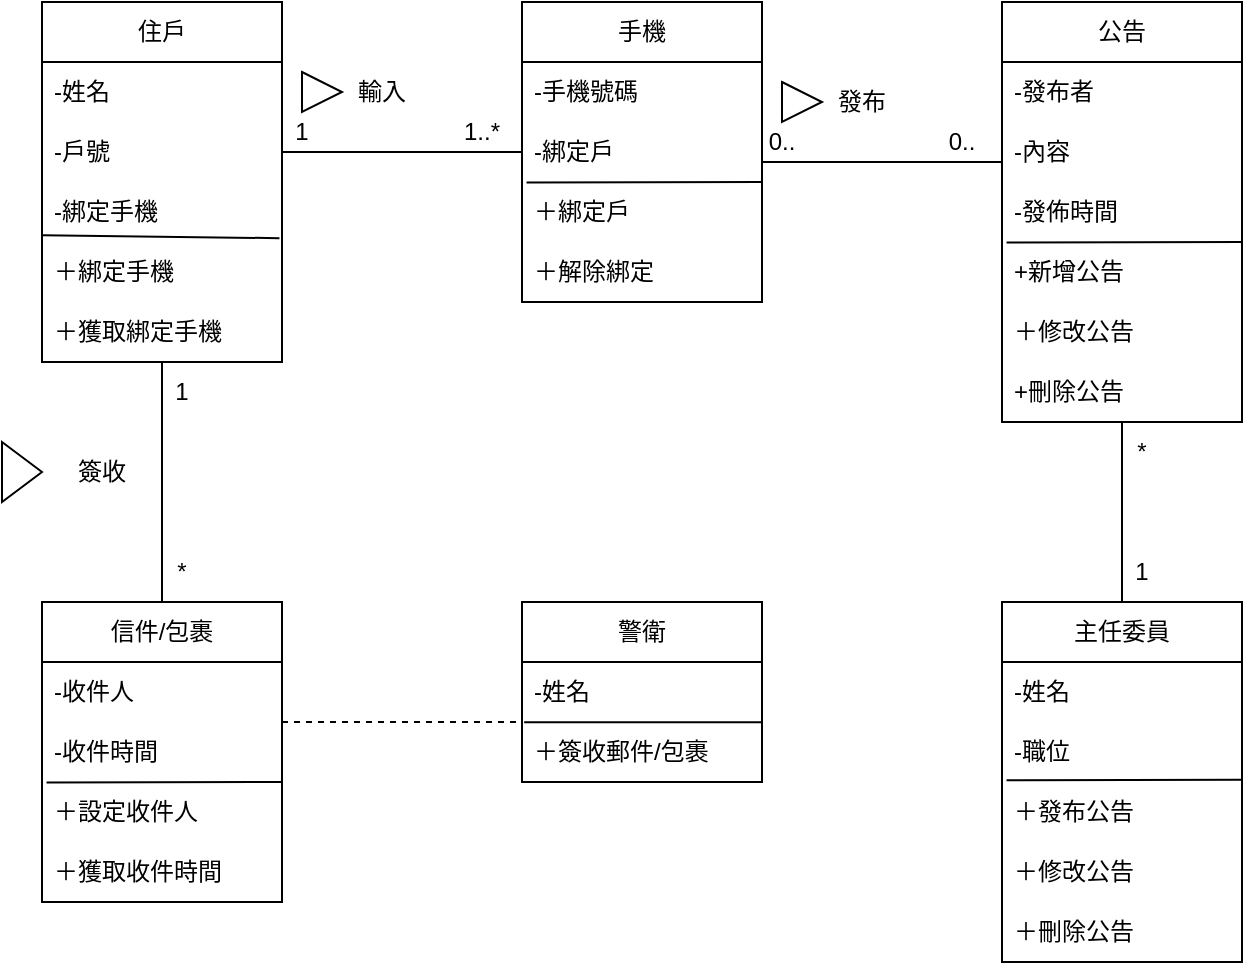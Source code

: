<mxfile>
    <diagram id="Qz_5oJFVS0WdAD9Li9E0" name="初步類別圖">
        <mxGraphModel dx="544" dy="635" grid="1" gridSize="10" guides="1" tooltips="1" connect="1" arrows="1" fold="1" page="1" pageScale="1" pageWidth="1654" pageHeight="2336" math="0" shadow="0">
            <root>
                <mxCell id="0"/>
                <mxCell id="1" parent="0"/>
                <mxCell id="2" value="住戶" style="swimlane;fontStyle=0;childLayout=stackLayout;horizontal=1;startSize=30;horizontalStack=0;resizeParent=1;resizeParentMax=0;resizeLast=0;collapsible=1;marginBottom=0;whiteSpace=wrap;html=1;" vertex="1" parent="1">
                    <mxGeometry x="400" y="400" width="120" height="180" as="geometry">
                        <mxRectangle x="400" y="400" width="60" height="30" as="alternateBounds"/>
                    </mxGeometry>
                </mxCell>
                <mxCell id="3" value="-姓名" style="text;strokeColor=none;fillColor=none;align=left;verticalAlign=middle;spacingLeft=4;spacingRight=4;overflow=hidden;points=[[0,0.5],[1,0.5]];portConstraint=eastwest;rotatable=0;whiteSpace=wrap;html=1;" vertex="1" parent="2">
                    <mxGeometry y="30" width="120" height="30" as="geometry"/>
                </mxCell>
                <mxCell id="4" value="-戶號" style="text;strokeColor=none;fillColor=none;align=left;verticalAlign=middle;spacingLeft=4;spacingRight=4;overflow=hidden;points=[[0,0.5],[1,0.5]];portConstraint=eastwest;rotatable=0;whiteSpace=wrap;html=1;" vertex="1" parent="2">
                    <mxGeometry y="60" width="120" height="30" as="geometry"/>
                </mxCell>
                <mxCell id="5" value="-綁定手機" style="text;strokeColor=none;fillColor=none;align=left;verticalAlign=middle;spacingLeft=4;spacingRight=4;overflow=hidden;points=[[0,0.5],[1,0.5]];portConstraint=eastwest;rotatable=0;whiteSpace=wrap;html=1;" vertex="1" parent="2">
                    <mxGeometry y="90" width="120" height="30" as="geometry"/>
                </mxCell>
                <mxCell id="9" value="＋綁定手機" style="text;strokeColor=none;fillColor=none;align=left;verticalAlign=middle;spacingLeft=4;spacingRight=4;overflow=hidden;points=[[0,0.5],[1,0.5]];portConstraint=eastwest;rotatable=0;whiteSpace=wrap;html=1;" vertex="1" parent="2">
                    <mxGeometry y="120" width="120" height="30" as="geometry"/>
                </mxCell>
                <mxCell id="10" value="＋獲取綁定手機" style="text;strokeColor=none;fillColor=none;align=left;verticalAlign=middle;spacingLeft=4;spacingRight=4;overflow=hidden;points=[[0,0.5],[1,0.5]];portConstraint=eastwest;rotatable=0;whiteSpace=wrap;html=1;" vertex="1" parent="2">
                    <mxGeometry y="150" width="120" height="30" as="geometry"/>
                </mxCell>
                <mxCell id="12" value="" style="endArrow=none;html=1;exitX=0.018;exitY=-0.111;exitDx=0;exitDy=0;exitPerimeter=0;entryX=1.006;entryY=0.936;entryDx=0;entryDy=0;entryPerimeter=0;" edge="1" parent="2">
                    <mxGeometry width="50" height="50" relative="1" as="geometry">
                        <mxPoint x="0.16" y="116.67" as="sourcePoint"/>
                        <mxPoint x="118.72" y="118.08" as="targetPoint"/>
                    </mxGeometry>
                </mxCell>
                <mxCell id="13" value="手機" style="swimlane;fontStyle=0;childLayout=stackLayout;horizontal=1;startSize=30;horizontalStack=0;resizeParent=1;resizeParentMax=0;resizeLast=0;collapsible=1;marginBottom=0;whiteSpace=wrap;html=1;" vertex="1" parent="1">
                    <mxGeometry x="640" y="400" width="120" height="150" as="geometry">
                        <mxRectangle x="400" y="400" width="60" height="30" as="alternateBounds"/>
                    </mxGeometry>
                </mxCell>
                <mxCell id="14" value="-手機號碼" style="text;strokeColor=none;fillColor=none;align=left;verticalAlign=middle;spacingLeft=4;spacingRight=4;overflow=hidden;points=[[0,0.5],[1,0.5]];portConstraint=eastwest;rotatable=0;whiteSpace=wrap;html=1;" vertex="1" parent="13">
                    <mxGeometry y="30" width="120" height="30" as="geometry"/>
                </mxCell>
                <mxCell id="17" value="-綁定戶" style="text;strokeColor=none;fillColor=none;align=left;verticalAlign=middle;spacingLeft=4;spacingRight=4;overflow=hidden;points=[[0,0.5],[1,0.5]];portConstraint=eastwest;rotatable=0;whiteSpace=wrap;html=1;" vertex="1" parent="13">
                    <mxGeometry y="60" width="120" height="30" as="geometry"/>
                </mxCell>
                <mxCell id="16" value="＋綁定戶" style="text;strokeColor=none;fillColor=none;align=left;verticalAlign=middle;spacingLeft=4;spacingRight=4;overflow=hidden;points=[[0,0.5],[1,0.5]];portConstraint=eastwest;rotatable=0;whiteSpace=wrap;html=1;" vertex="1" parent="13">
                    <mxGeometry y="90" width="120" height="30" as="geometry"/>
                </mxCell>
                <mxCell id="18" value="＋解除綁定" style="text;strokeColor=none;fillColor=none;align=left;verticalAlign=middle;spacingLeft=4;spacingRight=4;overflow=hidden;points=[[0,0.5],[1,0.5]];portConstraint=eastwest;rotatable=0;whiteSpace=wrap;html=1;" vertex="1" parent="13">
                    <mxGeometry y="120" width="120" height="30" as="geometry"/>
                </mxCell>
                <mxCell id="20" value="" style="endArrow=none;html=1;exitX=0.019;exitY=0.008;exitDx=0;exitDy=0;exitPerimeter=0;" edge="1" parent="13" source="16">
                    <mxGeometry width="50" height="50" relative="1" as="geometry">
                        <mxPoint x="-10" y="140" as="sourcePoint"/>
                        <mxPoint x="120" y="90" as="targetPoint"/>
                    </mxGeometry>
                </mxCell>
                <mxCell id="23" value="" style="endArrow=none;html=1;exitX=1;exitY=0.5;exitDx=0;exitDy=0;entryX=0;entryY=0.5;entryDx=0;entryDy=0;" edge="1" parent="1" source="4" target="17">
                    <mxGeometry width="50" height="50" relative="1" as="geometry">
                        <mxPoint x="580" y="490" as="sourcePoint"/>
                        <mxPoint x="630" y="440" as="targetPoint"/>
                    </mxGeometry>
                </mxCell>
                <mxCell id="24" value="輸入" style="text;html=1;strokeColor=none;fillColor=none;align=center;verticalAlign=middle;whiteSpace=wrap;rounded=0;" vertex="1" parent="1">
                    <mxGeometry x="540" y="430" width="60" height="30" as="geometry"/>
                </mxCell>
                <mxCell id="25" value="" style="triangle;whiteSpace=wrap;html=1;" vertex="1" parent="1">
                    <mxGeometry x="530" y="435" width="20" height="20" as="geometry"/>
                </mxCell>
                <mxCell id="26" value="1" style="text;html=1;strokeColor=none;fillColor=none;align=center;verticalAlign=middle;whiteSpace=wrap;rounded=0;" vertex="1" parent="1">
                    <mxGeometry x="500" y="450" width="60" height="30" as="geometry"/>
                </mxCell>
                <mxCell id="27" value="1..*" style="text;html=1;strokeColor=none;fillColor=none;align=center;verticalAlign=middle;whiteSpace=wrap;rounded=0;" vertex="1" parent="1">
                    <mxGeometry x="590" y="450" width="60" height="30" as="geometry"/>
                </mxCell>
                <mxCell id="29" value="公告" style="swimlane;fontStyle=0;childLayout=stackLayout;horizontal=1;startSize=30;horizontalStack=0;resizeParent=1;resizeParentMax=0;resizeLast=0;collapsible=1;marginBottom=0;whiteSpace=wrap;html=1;" vertex="1" parent="1">
                    <mxGeometry x="880" y="400" width="120" height="210" as="geometry">
                        <mxRectangle x="400" y="400" width="60" height="30" as="alternateBounds"/>
                    </mxGeometry>
                </mxCell>
                <mxCell id="30" value="-發布者" style="text;strokeColor=none;fillColor=none;align=left;verticalAlign=middle;spacingLeft=4;spacingRight=4;overflow=hidden;points=[[0,0.5],[1,0.5]];portConstraint=eastwest;rotatable=0;whiteSpace=wrap;html=1;" vertex="1" parent="29">
                    <mxGeometry y="30" width="120" height="30" as="geometry"/>
                </mxCell>
                <mxCell id="31" value="-內容" style="text;strokeColor=none;fillColor=none;align=left;verticalAlign=middle;spacingLeft=4;spacingRight=4;overflow=hidden;points=[[0,0.5],[1,0.5]];portConstraint=eastwest;rotatable=0;whiteSpace=wrap;html=1;" vertex="1" parent="29">
                    <mxGeometry y="60" width="120" height="30" as="geometry"/>
                </mxCell>
                <mxCell id="32" value="-發佈時間" style="text;strokeColor=none;fillColor=none;align=left;verticalAlign=middle;spacingLeft=4;spacingRight=4;overflow=hidden;points=[[0,0.5],[1,0.5]];portConstraint=eastwest;rotatable=0;whiteSpace=wrap;html=1;" vertex="1" parent="29">
                    <mxGeometry y="90" width="120" height="30" as="geometry"/>
                </mxCell>
                <mxCell id="67" value="" style="endArrow=none;html=1;exitX=0.019;exitY=0.008;exitDx=0;exitDy=0;exitPerimeter=0;" edge="1" parent="29">
                    <mxGeometry width="50" height="50" relative="1" as="geometry">
                        <mxPoint x="2.28" y="120.24" as="sourcePoint"/>
                        <mxPoint x="120.0" y="120" as="targetPoint"/>
                    </mxGeometry>
                </mxCell>
                <mxCell id="33" value="+新增公告" style="text;strokeColor=none;fillColor=none;align=left;verticalAlign=middle;spacingLeft=4;spacingRight=4;overflow=hidden;points=[[0,0.5],[1,0.5]];portConstraint=eastwest;rotatable=0;whiteSpace=wrap;html=1;" vertex="1" parent="29">
                    <mxGeometry y="120" width="120" height="30" as="geometry"/>
                </mxCell>
                <mxCell id="39" value="＋修改公告" style="text;strokeColor=none;fillColor=none;align=left;verticalAlign=middle;spacingLeft=4;spacingRight=4;overflow=hidden;points=[[0,0.5],[1,0.5]];portConstraint=eastwest;rotatable=0;whiteSpace=wrap;html=1;" vertex="1" parent="29">
                    <mxGeometry y="150" width="120" height="30" as="geometry"/>
                </mxCell>
                <mxCell id="40" value="+刪除公告" style="text;strokeColor=none;fillColor=none;align=left;verticalAlign=middle;spacingLeft=4;spacingRight=4;overflow=hidden;points=[[0,0.5],[1,0.5]];portConstraint=eastwest;rotatable=0;whiteSpace=wrap;html=1;" vertex="1" parent="29">
                    <mxGeometry y="180" width="120" height="30" as="geometry"/>
                </mxCell>
                <mxCell id="42" value="" style="endArrow=none;html=1;exitX=1;exitY=0.5;exitDx=0;exitDy=0;entryX=0;entryY=0.5;entryDx=0;entryDy=0;" edge="1" parent="1">
                    <mxGeometry width="50" height="50" relative="1" as="geometry">
                        <mxPoint x="760" y="480" as="sourcePoint"/>
                        <mxPoint x="880" y="480" as="targetPoint"/>
                    </mxGeometry>
                </mxCell>
                <mxCell id="43" value="發布" style="text;html=1;strokeColor=none;fillColor=none;align=center;verticalAlign=middle;whiteSpace=wrap;rounded=0;" vertex="1" parent="1">
                    <mxGeometry x="780" y="435" width="60" height="30" as="geometry"/>
                </mxCell>
                <mxCell id="44" value="" style="triangle;whiteSpace=wrap;html=1;" vertex="1" parent="1">
                    <mxGeometry x="770" y="440" width="20" height="20" as="geometry"/>
                </mxCell>
                <mxCell id="45" value="0.." style="text;html=1;strokeColor=none;fillColor=none;align=center;verticalAlign=middle;whiteSpace=wrap;rounded=0;" vertex="1" parent="1">
                    <mxGeometry x="740" y="455" width="60" height="30" as="geometry"/>
                </mxCell>
                <mxCell id="46" value="0.." style="text;html=1;strokeColor=none;fillColor=none;align=center;verticalAlign=middle;whiteSpace=wrap;rounded=0;" vertex="1" parent="1">
                    <mxGeometry x="830" y="455" width="60" height="30" as="geometry"/>
                </mxCell>
                <mxCell id="47" value="信件/包裹" style="swimlane;fontStyle=0;childLayout=stackLayout;horizontal=1;startSize=30;horizontalStack=0;resizeParent=1;resizeParentMax=0;resizeLast=0;collapsible=1;marginBottom=0;whiteSpace=wrap;html=1;" vertex="1" parent="1">
                    <mxGeometry x="400" y="700" width="120" height="150" as="geometry">
                        <mxRectangle x="400" y="400" width="60" height="30" as="alternateBounds"/>
                    </mxGeometry>
                </mxCell>
                <mxCell id="48" value="-收件人" style="text;strokeColor=none;fillColor=none;align=left;verticalAlign=middle;spacingLeft=4;spacingRight=4;overflow=hidden;points=[[0,0.5],[1,0.5]];portConstraint=eastwest;rotatable=0;whiteSpace=wrap;html=1;" vertex="1" parent="47">
                    <mxGeometry y="30" width="120" height="30" as="geometry"/>
                </mxCell>
                <mxCell id="49" value="-收件時間" style="text;strokeColor=none;fillColor=none;align=left;verticalAlign=middle;spacingLeft=4;spacingRight=4;overflow=hidden;points=[[0,0.5],[1,0.5]];portConstraint=eastwest;rotatable=0;whiteSpace=wrap;html=1;" vertex="1" parent="47">
                    <mxGeometry y="60" width="120" height="30" as="geometry"/>
                </mxCell>
                <mxCell id="50" value="＋設定收件人" style="text;strokeColor=none;fillColor=none;align=left;verticalAlign=middle;spacingLeft=4;spacingRight=4;overflow=hidden;points=[[0,0.5],[1,0.5]];portConstraint=eastwest;rotatable=0;whiteSpace=wrap;html=1;" vertex="1" parent="47">
                    <mxGeometry y="90" width="120" height="30" as="geometry"/>
                </mxCell>
                <mxCell id="51" value="＋獲取收件時間" style="text;strokeColor=none;fillColor=none;align=left;verticalAlign=middle;spacingLeft=4;spacingRight=4;overflow=hidden;points=[[0,0.5],[1,0.5]];portConstraint=eastwest;rotatable=0;whiteSpace=wrap;html=1;" vertex="1" parent="47">
                    <mxGeometry y="120" width="120" height="30" as="geometry"/>
                </mxCell>
                <mxCell id="52" value="" style="endArrow=none;html=1;exitX=0.019;exitY=0.008;exitDx=0;exitDy=0;exitPerimeter=0;" edge="1" parent="47" source="50">
                    <mxGeometry width="50" height="50" relative="1" as="geometry">
                        <mxPoint x="-10" y="140" as="sourcePoint"/>
                        <mxPoint x="120" y="90" as="targetPoint"/>
                    </mxGeometry>
                </mxCell>
                <mxCell id="53" value="" style="endArrow=none;html=1;exitX=0.5;exitY=0;exitDx=0;exitDy=0;" edge="1" parent="1" source="47">
                    <mxGeometry width="50" height="50" relative="1" as="geometry">
                        <mxPoint x="540" y="690" as="sourcePoint"/>
                        <mxPoint x="460" y="580" as="targetPoint"/>
                    </mxGeometry>
                </mxCell>
                <mxCell id="54" value="" style="triangle;whiteSpace=wrap;html=1;" vertex="1" parent="1">
                    <mxGeometry x="380" y="620" width="20" height="30" as="geometry"/>
                </mxCell>
                <mxCell id="55" value="簽收" style="text;html=1;strokeColor=none;fillColor=none;align=center;verticalAlign=middle;whiteSpace=wrap;rounded=0;" vertex="1" parent="1">
                    <mxGeometry x="400" y="620" width="60" height="30" as="geometry"/>
                </mxCell>
                <mxCell id="56" value="1" style="text;html=1;strokeColor=none;fillColor=none;align=center;verticalAlign=middle;whiteSpace=wrap;rounded=0;" vertex="1" parent="1">
                    <mxGeometry x="440" y="580" width="60" height="30" as="geometry"/>
                </mxCell>
                <mxCell id="57" value="*" style="text;html=1;strokeColor=none;fillColor=none;align=center;verticalAlign=middle;whiteSpace=wrap;rounded=0;" vertex="1" parent="1">
                    <mxGeometry x="440" y="670" width="60" height="30" as="geometry"/>
                </mxCell>
                <mxCell id="58" value="警衛" style="swimlane;fontStyle=0;childLayout=stackLayout;horizontal=1;startSize=30;horizontalStack=0;resizeParent=1;resizeParentMax=0;resizeLast=0;collapsible=1;marginBottom=0;whiteSpace=wrap;html=1;" vertex="1" parent="1">
                    <mxGeometry x="640" y="700" width="120" height="90" as="geometry">
                        <mxRectangle x="400" y="400" width="60" height="30" as="alternateBounds"/>
                    </mxGeometry>
                </mxCell>
                <mxCell id="60" value="-姓名" style="text;strokeColor=none;fillColor=none;align=left;verticalAlign=middle;spacingLeft=4;spacingRight=4;overflow=hidden;points=[[0,0.5],[1,0.5]];portConstraint=eastwest;rotatable=0;whiteSpace=wrap;html=1;" vertex="1" parent="58">
                    <mxGeometry y="30" width="120" height="30" as="geometry"/>
                </mxCell>
                <mxCell id="62" value="＋簽收郵件/包裹" style="text;strokeColor=none;fillColor=none;align=left;verticalAlign=middle;spacingLeft=4;spacingRight=4;overflow=hidden;points=[[0,0.5],[1,0.5]];portConstraint=eastwest;rotatable=0;whiteSpace=wrap;html=1;" vertex="1" parent="58">
                    <mxGeometry y="60" width="120" height="30" as="geometry"/>
                </mxCell>
                <mxCell id="65" value="" style="endArrow=none;html=1;exitX=0.009;exitY=0.005;exitDx=0;exitDy=0;exitPerimeter=0;entryX=1;entryY=0.005;entryDx=0;entryDy=0;entryPerimeter=0;" edge="1" parent="58" source="62" target="62">
                    <mxGeometry width="50" height="50" relative="1" as="geometry">
                        <mxPoint x="-40" y="-10" as="sourcePoint"/>
                        <mxPoint x="10" y="-60" as="targetPoint"/>
                    </mxGeometry>
                </mxCell>
                <mxCell id="66" value="" style="endArrow=none;html=1;exitX=1;exitY=0.5;exitDx=0;exitDy=0;entryX=0;entryY=0.5;entryDx=0;entryDy=0;dashed=1;" edge="1" parent="1">
                    <mxGeometry width="50" height="50" relative="1" as="geometry">
                        <mxPoint x="520" y="760" as="sourcePoint"/>
                        <mxPoint x="640" y="760" as="targetPoint"/>
                    </mxGeometry>
                </mxCell>
                <mxCell id="68" value="主任委員" style="swimlane;fontStyle=0;childLayout=stackLayout;horizontal=1;startSize=30;horizontalStack=0;resizeParent=1;resizeParentMax=0;resizeLast=0;collapsible=1;marginBottom=0;whiteSpace=wrap;html=1;" vertex="1" parent="1">
                    <mxGeometry x="880" y="700" width="120" height="180" as="geometry">
                        <mxRectangle x="400" y="400" width="60" height="30" as="alternateBounds"/>
                    </mxGeometry>
                </mxCell>
                <mxCell id="78" value="-姓名" style="text;strokeColor=none;fillColor=none;align=left;verticalAlign=middle;spacingLeft=4;spacingRight=4;overflow=hidden;points=[[0,0.5],[1,0.5]];portConstraint=eastwest;rotatable=0;whiteSpace=wrap;html=1;" vertex="1" parent="68">
                    <mxGeometry y="30" width="120" height="30" as="geometry"/>
                </mxCell>
                <mxCell id="77" value="-職位" style="text;strokeColor=none;fillColor=none;align=left;verticalAlign=middle;spacingLeft=4;spacingRight=4;overflow=hidden;points=[[0,0.5],[1,0.5]];portConstraint=eastwest;rotatable=0;whiteSpace=wrap;html=1;" vertex="1" parent="68">
                    <mxGeometry y="60" width="120" height="30" as="geometry"/>
                </mxCell>
                <mxCell id="72" value="" style="endArrow=none;html=1;exitX=0.019;exitY=0.008;exitDx=0;exitDy=0;exitPerimeter=0;" edge="1" parent="68">
                    <mxGeometry width="50" height="50" relative="1" as="geometry">
                        <mxPoint x="2.28" y="89.13" as="sourcePoint"/>
                        <mxPoint x="120.0" y="88.89" as="targetPoint"/>
                    </mxGeometry>
                </mxCell>
                <mxCell id="76" value="＋發布公告" style="text;strokeColor=none;fillColor=none;align=left;verticalAlign=middle;spacingLeft=4;spacingRight=4;overflow=hidden;points=[[0,0.5],[1,0.5]];portConstraint=eastwest;rotatable=0;whiteSpace=wrap;html=1;" vertex="1" parent="68">
                    <mxGeometry y="90" width="120" height="30" as="geometry"/>
                </mxCell>
                <mxCell id="70" value="＋修改公告" style="text;strokeColor=none;fillColor=none;align=left;verticalAlign=middle;spacingLeft=4;spacingRight=4;overflow=hidden;points=[[0,0.5],[1,0.5]];portConstraint=eastwest;rotatable=0;whiteSpace=wrap;html=1;" vertex="1" parent="68">
                    <mxGeometry y="120" width="120" height="30" as="geometry"/>
                </mxCell>
                <mxCell id="71" value="＋刪除公告" style="text;strokeColor=none;fillColor=none;align=left;verticalAlign=middle;spacingLeft=4;spacingRight=4;overflow=hidden;points=[[0,0.5],[1,0.5]];portConstraint=eastwest;rotatable=0;whiteSpace=wrap;html=1;" vertex="1" parent="68">
                    <mxGeometry y="150" width="120" height="30" as="geometry"/>
                </mxCell>
                <mxCell id="74" value="&lt;br&gt;" style="text;strokeColor=none;fillColor=none;align=left;verticalAlign=middle;spacingLeft=4;spacingRight=4;overflow=hidden;points=[[0,0.5],[1,0.5]];portConstraint=eastwest;rotatable=0;whiteSpace=wrap;html=1;" vertex="1" parent="1">
                    <mxGeometry x="870" y="630" width="120" height="30" as="geometry"/>
                </mxCell>
                <mxCell id="79" value="" style="endArrow=none;html=1;exitX=0.5;exitY=0;exitDx=0;exitDy=0;" edge="1" parent="1" source="68">
                    <mxGeometry width="50" height="50" relative="1" as="geometry">
                        <mxPoint x="680" y="670" as="sourcePoint"/>
                        <mxPoint x="940" y="610" as="targetPoint"/>
                    </mxGeometry>
                </mxCell>
                <mxCell id="80" value="*" style="text;html=1;strokeColor=none;fillColor=none;align=center;verticalAlign=middle;whiteSpace=wrap;rounded=0;" vertex="1" parent="1">
                    <mxGeometry x="920" y="610" width="60" height="30" as="geometry"/>
                </mxCell>
                <mxCell id="81" value="1" style="text;html=1;strokeColor=none;fillColor=none;align=center;verticalAlign=middle;whiteSpace=wrap;rounded=0;" vertex="1" parent="1">
                    <mxGeometry x="920" y="670" width="60" height="30" as="geometry"/>
                </mxCell>
            </root>
        </mxGraphModel>
    </diagram>
    <diagram id="8FB5E6BQfM_fbbKBwTg2" name="循序圖1">
        <mxGraphModel dx="460" dy="537" grid="1" gridSize="10" guides="1" tooltips="1" connect="1" arrows="1" fold="1" page="1" pageScale="1" pageWidth="1654" pageHeight="2336" math="0" shadow="0">
            <root>
                <mxCell id="0"/>
                <mxCell id="1" parent="0"/>
                <mxCell id="q6ocJ7i_6CzLC3TiOSsY-1" value="Resident" style="shape=umlActor;verticalLabelPosition=bottom;verticalAlign=top;html=1;outlineConnect=0;" vertex="1" parent="1">
                    <mxGeometry x="210" y="120" width="30" height="60" as="geometry"/>
                </mxCell>
                <mxCell id="q6ocJ7i_6CzLC3TiOSsY-9" style="edgeStyle=none;html=1;exitX=0;exitY=0.75;exitDx=0;exitDy=0;dashed=1;dashPattern=8 8;" edge="1" parent="1" source="q6ocJ7i_6CzLC3TiOSsY-6">
                    <mxGeometry relative="1" as="geometry">
                        <mxPoint x="220" y="320" as="targetPoint"/>
                    </mxGeometry>
                </mxCell>
                <mxCell id="q6ocJ7i_6CzLC3TiOSsY-2" value="APP" style="rounded=0;whiteSpace=wrap;html=1;fillColor=#1ba1e2;fontColor=#ffffff;strokeColor=#006EAF;" vertex="1" parent="1">
                    <mxGeometry x="380" y="170" width="70" height="30" as="geometry"/>
                </mxCell>
                <mxCell id="q6ocJ7i_6CzLC3TiOSsY-3" value="" style="endArrow=none;dashed=1;html=1;" edge="1" parent="1">
                    <mxGeometry width="50" height="50" relative="1" as="geometry">
                        <mxPoint x="220" y="410" as="sourcePoint"/>
                        <mxPoint x="220" y="200" as="targetPoint"/>
                    </mxGeometry>
                </mxCell>
                <mxCell id="q6ocJ7i_6CzLC3TiOSsY-4" value="" style="endArrow=none;dashed=1;html=1;startArrow=none;" edge="1" parent="1" source="q6ocJ7i_6CzLC3TiOSsY-6">
                    <mxGeometry width="50" height="50" relative="1" as="geometry">
                        <mxPoint x="420" y="410.0" as="sourcePoint"/>
                        <mxPoint x="420" y="200" as="targetPoint"/>
                    </mxGeometry>
                </mxCell>
                <mxCell id="q6ocJ7i_6CzLC3TiOSsY-5" value="" style="endArrow=classic;html=1;" edge="1" parent="1">
                    <mxGeometry width="50" height="50" relative="1" as="geometry">
                        <mxPoint x="220" y="280" as="sourcePoint"/>
                        <mxPoint x="400" y="280" as="targetPoint"/>
                    </mxGeometry>
                </mxCell>
                <mxCell id="q6ocJ7i_6CzLC3TiOSsY-7" value="" style="endArrow=none;dashed=1;html=1;" edge="1" parent="1" target="q6ocJ7i_6CzLC3TiOSsY-6">
                    <mxGeometry width="50" height="50" relative="1" as="geometry">
                        <mxPoint x="420" y="410.0" as="sourcePoint"/>
                        <mxPoint x="420" y="200" as="targetPoint"/>
                    </mxGeometry>
                </mxCell>
                <mxCell id="q6ocJ7i_6CzLC3TiOSsY-6" value="" style="rounded=0;whiteSpace=wrap;html=1;fillColor=#1ba1e2;fontColor=#ffffff;strokeColor=#006EAF;" vertex="1" parent="1">
                    <mxGeometry x="400" y="260" width="40" height="80" as="geometry"/>
                </mxCell>
                <mxCell id="q6ocJ7i_6CzLC3TiOSsY-10" value="getMailPackgeInfo()" style="text;html=1;strokeColor=none;fillColor=none;align=center;verticalAlign=middle;whiteSpace=wrap;rounded=0;" vertex="1" parent="1">
                    <mxGeometry x="290" y="250" width="60" height="30" as="geometry"/>
                </mxCell>
                <mxCell id="q6ocJ7i_6CzLC3TiOSsY-11" value="View information" style="text;html=1;strokeColor=none;fillColor=none;align=center;verticalAlign=middle;whiteSpace=wrap;rounded=0;" vertex="1" parent="1">
                    <mxGeometry x="235" y="290" width="170" height="30" as="geometry"/>
                </mxCell>
            </root>
        </mxGraphModel>
    </diagram>
    <diagram id="PTsLcOHP2jt0m2Q2iaWP" name="循序圖2">
        <mxGraphModel dx="332" dy="388" grid="1" gridSize="10" guides="1" tooltips="1" connect="1" arrows="1" fold="1" page="1" pageScale="1" pageWidth="1654" pageHeight="2336" math="0" shadow="0">
            <root>
                <mxCell id="0"/>
                <mxCell id="1" parent="0"/>
                <mxCell id="6A_HtTyfYsHpV4q5h0QC-1" value="Resident" style="shape=umlActor;verticalLabelPosition=bottom;verticalAlign=top;html=1;outlineConnect=0;" vertex="1" parent="1">
                    <mxGeometry x="210" y="120" width="30" height="60" as="geometry"/>
                </mxCell>
                <mxCell id="6A_HtTyfYsHpV4q5h0QC-2" style="edgeStyle=none;html=1;exitX=0;exitY=0.75;exitDx=0;exitDy=0;dashed=1;dashPattern=8 8;" edge="1" parent="1" source="6A_HtTyfYsHpV4q5h0QC-8">
                    <mxGeometry relative="1" as="geometry">
                        <mxPoint x="220" y="320.0" as="targetPoint"/>
                    </mxGeometry>
                </mxCell>
                <mxCell id="6A_HtTyfYsHpV4q5h0QC-3" value="APP" style="rounded=0;whiteSpace=wrap;html=1;fillColor=#1ba1e2;fontColor=#ffffff;strokeColor=#006EAF;" vertex="1" parent="1">
                    <mxGeometry x="380" y="170" width="70" height="30" as="geometry"/>
                </mxCell>
                <mxCell id="6A_HtTyfYsHpV4q5h0QC-4" value="" style="endArrow=none;dashed=1;html=1;" edge="1" parent="1">
                    <mxGeometry width="50" height="50" relative="1" as="geometry">
                        <mxPoint x="220" y="410.0" as="sourcePoint"/>
                        <mxPoint x="220" y="200" as="targetPoint"/>
                    </mxGeometry>
                </mxCell>
                <mxCell id="6A_HtTyfYsHpV4q5h0QC-5" value="" style="endArrow=none;dashed=1;html=1;startArrow=none;" edge="1" parent="1" source="6A_HtTyfYsHpV4q5h0QC-8">
                    <mxGeometry width="50" height="50" relative="1" as="geometry">
                        <mxPoint x="420" y="410.0" as="sourcePoint"/>
                        <mxPoint x="420" y="200" as="targetPoint"/>
                    </mxGeometry>
                </mxCell>
                <mxCell id="6A_HtTyfYsHpV4q5h0QC-6" value="" style="endArrow=classic;html=1;" edge="1" parent="1">
                    <mxGeometry width="50" height="50" relative="1" as="geometry">
                        <mxPoint x="220" y="280.0" as="sourcePoint"/>
                        <mxPoint x="400" y="280.0" as="targetPoint"/>
                    </mxGeometry>
                </mxCell>
                <mxCell id="6A_HtTyfYsHpV4q5h0QC-7" value="" style="endArrow=none;dashed=1;html=1;" edge="1" parent="1" target="6A_HtTyfYsHpV4q5h0QC-8">
                    <mxGeometry width="50" height="50" relative="1" as="geometry">
                        <mxPoint x="420" y="410.0" as="sourcePoint"/>
                        <mxPoint x="420" y="200" as="targetPoint"/>
                    </mxGeometry>
                </mxCell>
                <mxCell id="6A_HtTyfYsHpV4q5h0QC-8" value="" style="rounded=0;whiteSpace=wrap;html=1;fillColor=#1ba1e2;fontColor=#ffffff;strokeColor=#006EAF;" vertex="1" parent="1">
                    <mxGeometry x="400" y="260" width="40" height="80" as="geometry"/>
                </mxCell>
                <mxCell id="6A_HtTyfYsHpV4q5h0QC-9" value="updateUserProfile()" style="text;html=1;strokeColor=none;fillColor=none;align=center;verticalAlign=middle;whiteSpace=wrap;rounded=0;" vertex="1" parent="1">
                    <mxGeometry x="290" y="250" width="60" height="30" as="geometry"/>
                </mxCell>
                <mxCell id="6A_HtTyfYsHpV4q5h0QC-10" value="Confirm information" style="text;html=1;strokeColor=none;fillColor=none;align=center;verticalAlign=middle;whiteSpace=wrap;rounded=0;" vertex="1" parent="1">
                    <mxGeometry x="235" y="290" width="170" height="30" as="geometry"/>
                </mxCell>
            </root>
        </mxGraphModel>
    </diagram>
    <diagram id="yCNbFSz0MkMspnTVhDgp" name="循序圖3">
        <mxGraphModel dx="299" dy="349" grid="1" gridSize="10" guides="1" tooltips="1" connect="1" arrows="1" fold="1" page="1" pageScale="1" pageWidth="1654" pageHeight="2336" math="0" shadow="0">
            <root>
                <mxCell id="0"/>
                <mxCell id="1" parent="0"/>
                <mxCell id="gd2VrQ4xrNvQp4eNReec-1" value="Resident" style="shape=umlActor;verticalLabelPosition=bottom;verticalAlign=top;html=1;outlineConnect=0;" vertex="1" parent="1">
                    <mxGeometry x="210" y="120" width="30" height="60" as="geometry"/>
                </mxCell>
                <mxCell id="gd2VrQ4xrNvQp4eNReec-2" style="edgeStyle=none;html=1;exitX=0;exitY=0.75;exitDx=0;exitDy=0;dashed=1;dashPattern=8 8;" edge="1" parent="1" source="gd2VrQ4xrNvQp4eNReec-8">
                    <mxGeometry relative="1" as="geometry">
                        <mxPoint x="220" y="320.0" as="targetPoint"/>
                    </mxGeometry>
                </mxCell>
                <mxCell id="gd2VrQ4xrNvQp4eNReec-3" value="APP" style="rounded=0;whiteSpace=wrap;html=1;fillColor=#1ba1e2;fontColor=#ffffff;strokeColor=#006EAF;" vertex="1" parent="1">
                    <mxGeometry x="380" y="170" width="70" height="30" as="geometry"/>
                </mxCell>
                <mxCell id="gd2VrQ4xrNvQp4eNReec-4" value="" style="endArrow=none;dashed=1;html=1;" edge="1" parent="1">
                    <mxGeometry width="50" height="50" relative="1" as="geometry">
                        <mxPoint x="220" y="410.0" as="sourcePoint"/>
                        <mxPoint x="220" y="200" as="targetPoint"/>
                    </mxGeometry>
                </mxCell>
                <mxCell id="gd2VrQ4xrNvQp4eNReec-5" value="" style="endArrow=none;dashed=1;html=1;startArrow=none;" edge="1" parent="1" source="gd2VrQ4xrNvQp4eNReec-8">
                    <mxGeometry width="50" height="50" relative="1" as="geometry">
                        <mxPoint x="420" y="410.0" as="sourcePoint"/>
                        <mxPoint x="420" y="200" as="targetPoint"/>
                    </mxGeometry>
                </mxCell>
                <mxCell id="gd2VrQ4xrNvQp4eNReec-6" value="" style="endArrow=classic;html=1;" edge="1" parent="1">
                    <mxGeometry width="50" height="50" relative="1" as="geometry">
                        <mxPoint x="220" y="280.0" as="sourcePoint"/>
                        <mxPoint x="400" y="280.0" as="targetPoint"/>
                    </mxGeometry>
                </mxCell>
                <mxCell id="gd2VrQ4xrNvQp4eNReec-7" value="" style="endArrow=none;dashed=1;html=1;" edge="1" parent="1" target="gd2VrQ4xrNvQp4eNReec-8">
                    <mxGeometry width="50" height="50" relative="1" as="geometry">
                        <mxPoint x="420" y="410.0" as="sourcePoint"/>
                        <mxPoint x="420" y="200" as="targetPoint"/>
                    </mxGeometry>
                </mxCell>
                <mxCell id="gd2VrQ4xrNvQp4eNReec-8" value="" style="rounded=0;whiteSpace=wrap;html=1;fillColor=#1ba1e2;fontColor=#ffffff;strokeColor=#006EAF;" vertex="1" parent="1">
                    <mxGeometry x="400" y="260" width="40" height="80" as="geometry"/>
                </mxCell>
                <mxCell id="gd2VrQ4xrNvQp4eNReec-9" value="publishAnnouncement()" style="text;html=1;strokeColor=none;fillColor=none;align=center;verticalAlign=middle;whiteSpace=wrap;rounded=0;" vertex="1" parent="1">
                    <mxGeometry x="290" y="250" width="60" height="30" as="geometry"/>
                </mxCell>
                <mxCell id="gd2VrQ4xrNvQp4eNReec-10" value="Posted successfully" style="text;html=1;strokeColor=none;fillColor=none;align=center;verticalAlign=middle;whiteSpace=wrap;rounded=0;" vertex="1" parent="1">
                    <mxGeometry x="235" y="290" width="170" height="30" as="geometry"/>
                </mxCell>
            </root>
        </mxGraphModel>
    </diagram>
    <diagram id="NJPraBG9b1wtgeGzPkcn" name="循序圖4">
        <mxGraphModel dx="299" dy="349" grid="1" gridSize="10" guides="1" tooltips="1" connect="1" arrows="1" fold="1" page="1" pageScale="1" pageWidth="1654" pageHeight="2336" math="0" shadow="0">
            <root>
                <mxCell id="0"/>
                <mxCell id="1" parent="0"/>
                <mxCell id="B0nceQW7lnSjkPPZn-uq-1" value="Resident" style="shape=umlActor;verticalLabelPosition=bottom;verticalAlign=top;html=1;outlineConnect=0;" vertex="1" parent="1">
                    <mxGeometry x="210" y="120" width="30" height="60" as="geometry"/>
                </mxCell>
                <mxCell id="B0nceQW7lnSjkPPZn-uq-2" style="edgeStyle=none;html=1;exitX=0;exitY=0.75;exitDx=0;exitDy=0;dashed=1;dashPattern=8 8;" edge="1" parent="1" source="B0nceQW7lnSjkPPZn-uq-8">
                    <mxGeometry relative="1" as="geometry">
                        <mxPoint x="220" y="320.0" as="targetPoint"/>
                    </mxGeometry>
                </mxCell>
                <mxCell id="B0nceQW7lnSjkPPZn-uq-3" value="APP" style="rounded=0;whiteSpace=wrap;html=1;fillColor=#1ba1e2;fontColor=#ffffff;strokeColor=#006EAF;" vertex="1" parent="1">
                    <mxGeometry x="380" y="170" width="70" height="30" as="geometry"/>
                </mxCell>
                <mxCell id="B0nceQW7lnSjkPPZn-uq-4" value="" style="endArrow=none;dashed=1;html=1;" edge="1" parent="1">
                    <mxGeometry width="50" height="50" relative="1" as="geometry">
                        <mxPoint x="220" y="410.0" as="sourcePoint"/>
                        <mxPoint x="220" y="200" as="targetPoint"/>
                    </mxGeometry>
                </mxCell>
                <mxCell id="B0nceQW7lnSjkPPZn-uq-5" value="" style="endArrow=none;dashed=1;html=1;startArrow=none;" edge="1" parent="1" source="B0nceQW7lnSjkPPZn-uq-8">
                    <mxGeometry width="50" height="50" relative="1" as="geometry">
                        <mxPoint x="420" y="410.0" as="sourcePoint"/>
                        <mxPoint x="420" y="200" as="targetPoint"/>
                    </mxGeometry>
                </mxCell>
                <mxCell id="B0nceQW7lnSjkPPZn-uq-6" value="" style="endArrow=classic;html=1;" edge="1" parent="1">
                    <mxGeometry width="50" height="50" relative="1" as="geometry">
                        <mxPoint x="220" y="280.0" as="sourcePoint"/>
                        <mxPoint x="400" y="280.0" as="targetPoint"/>
                    </mxGeometry>
                </mxCell>
                <mxCell id="B0nceQW7lnSjkPPZn-uq-7" value="" style="endArrow=none;dashed=1;html=1;" edge="1" parent="1" target="B0nceQW7lnSjkPPZn-uq-8">
                    <mxGeometry width="50" height="50" relative="1" as="geometry">
                        <mxPoint x="420" y="410.0" as="sourcePoint"/>
                        <mxPoint x="420" y="200" as="targetPoint"/>
                    </mxGeometry>
                </mxCell>
                <mxCell id="B0nceQW7lnSjkPPZn-uq-8" value="" style="rounded=0;whiteSpace=wrap;html=1;fillColor=#1ba1e2;fontColor=#ffffff;strokeColor=#006EAF;" vertex="1" parent="1">
                    <mxGeometry x="400" y="260" width="40" height="80" as="geometry"/>
                </mxCell>
                <mxCell id="B0nceQW7lnSjkPPZn-uq-9" value="replyToAnnouncement()" style="text;html=1;strokeColor=none;fillColor=none;align=center;verticalAlign=middle;whiteSpace=wrap;rounded=0;" vertex="1" parent="1">
                    <mxGeometry x="290" y="250" width="60" height="30" as="geometry"/>
                </mxCell>
                <mxCell id="B0nceQW7lnSjkPPZn-uq-10" value="Posted successfully" style="text;html=1;strokeColor=none;fillColor=none;align=center;verticalAlign=middle;whiteSpace=wrap;rounded=0;" vertex="1" parent="1">
                    <mxGeometry x="235" y="290" width="170" height="30" as="geometry"/>
                </mxCell>
            </root>
        </mxGraphModel>
    </diagram>
    <diagram id="QsMXk7YhoOj66u3XHwKY" name="循序圖5">
        <mxGraphModel dx="299" dy="349" grid="1" gridSize="10" guides="1" tooltips="1" connect="1" arrows="1" fold="1" page="1" pageScale="1" pageWidth="1654" pageHeight="2336" math="0" shadow="0">
            <root>
                <mxCell id="0"/>
                <mxCell id="1" parent="0"/>
                <mxCell id="6HE_HoCdKG0zjBrQhqTW-1" value="Resident" style="shape=umlActor;verticalLabelPosition=bottom;verticalAlign=top;html=1;outlineConnect=0;" vertex="1" parent="1">
                    <mxGeometry x="210" y="120" width="30" height="60" as="geometry"/>
                </mxCell>
                <mxCell id="6HE_HoCdKG0zjBrQhqTW-2" style="edgeStyle=none;html=1;exitX=0;exitY=0.75;exitDx=0;exitDy=0;dashed=1;dashPattern=8 8;" edge="1" parent="1" source="6HE_HoCdKG0zjBrQhqTW-8">
                    <mxGeometry relative="1" as="geometry">
                        <mxPoint x="220" y="320.0" as="targetPoint"/>
                    </mxGeometry>
                </mxCell>
                <mxCell id="6HE_HoCdKG0zjBrQhqTW-3" value="APP" style="rounded=0;whiteSpace=wrap;html=1;fillColor=#1ba1e2;fontColor=#ffffff;strokeColor=#006EAF;" vertex="1" parent="1">
                    <mxGeometry x="380" y="170" width="70" height="30" as="geometry"/>
                </mxCell>
                <mxCell id="6HE_HoCdKG0zjBrQhqTW-4" value="" style="endArrow=none;dashed=1;html=1;" edge="1" parent="1">
                    <mxGeometry width="50" height="50" relative="1" as="geometry">
                        <mxPoint x="220" y="410.0" as="sourcePoint"/>
                        <mxPoint x="220" y="200" as="targetPoint"/>
                    </mxGeometry>
                </mxCell>
                <mxCell id="6HE_HoCdKG0zjBrQhqTW-5" value="" style="endArrow=none;dashed=1;html=1;startArrow=none;" edge="1" parent="1" source="6HE_HoCdKG0zjBrQhqTW-8">
                    <mxGeometry width="50" height="50" relative="1" as="geometry">
                        <mxPoint x="420" y="410.0" as="sourcePoint"/>
                        <mxPoint x="420" y="200" as="targetPoint"/>
                    </mxGeometry>
                </mxCell>
                <mxCell id="6HE_HoCdKG0zjBrQhqTW-6" value="" style="endArrow=classic;html=1;" edge="1" parent="1">
                    <mxGeometry width="50" height="50" relative="1" as="geometry">
                        <mxPoint x="220" y="280.0" as="sourcePoint"/>
                        <mxPoint x="400" y="280.0" as="targetPoint"/>
                    </mxGeometry>
                </mxCell>
                <mxCell id="6HE_HoCdKG0zjBrQhqTW-7" value="" style="endArrow=none;dashed=1;html=1;" edge="1" parent="1" target="6HE_HoCdKG0zjBrQhqTW-8">
                    <mxGeometry width="50" height="50" relative="1" as="geometry">
                        <mxPoint x="420" y="410.0" as="sourcePoint"/>
                        <mxPoint x="420" y="200" as="targetPoint"/>
                    </mxGeometry>
                </mxCell>
                <mxCell id="6HE_HoCdKG0zjBrQhqTW-8" value="" style="rounded=0;whiteSpace=wrap;html=1;fillColor=#1ba1e2;fontColor=#ffffff;strokeColor=#006EAF;" vertex="1" parent="1">
                    <mxGeometry x="400" y="260" width="40" height="80" as="geometry"/>
                </mxCell>
                <mxCell id="6HE_HoCdKG0zjBrQhqTW-9" value="getNotification()" style="text;html=1;strokeColor=none;fillColor=none;align=center;verticalAlign=middle;whiteSpace=wrap;rounded=0;" vertex="1" parent="1">
                    <mxGeometry x="290" y="250" width="60" height="30" as="geometry"/>
                </mxCell>
                <mxCell id="6HE_HoCdKG0zjBrQhqTW-10" value="View notifications" style="text;html=1;strokeColor=none;fillColor=none;align=center;verticalAlign=middle;whiteSpace=wrap;rounded=0;" vertex="1" parent="1">
                    <mxGeometry x="235" y="290" width="170" height="30" as="geometry"/>
                </mxCell>
            </root>
        </mxGraphModel>
    </diagram>
</mxfile>